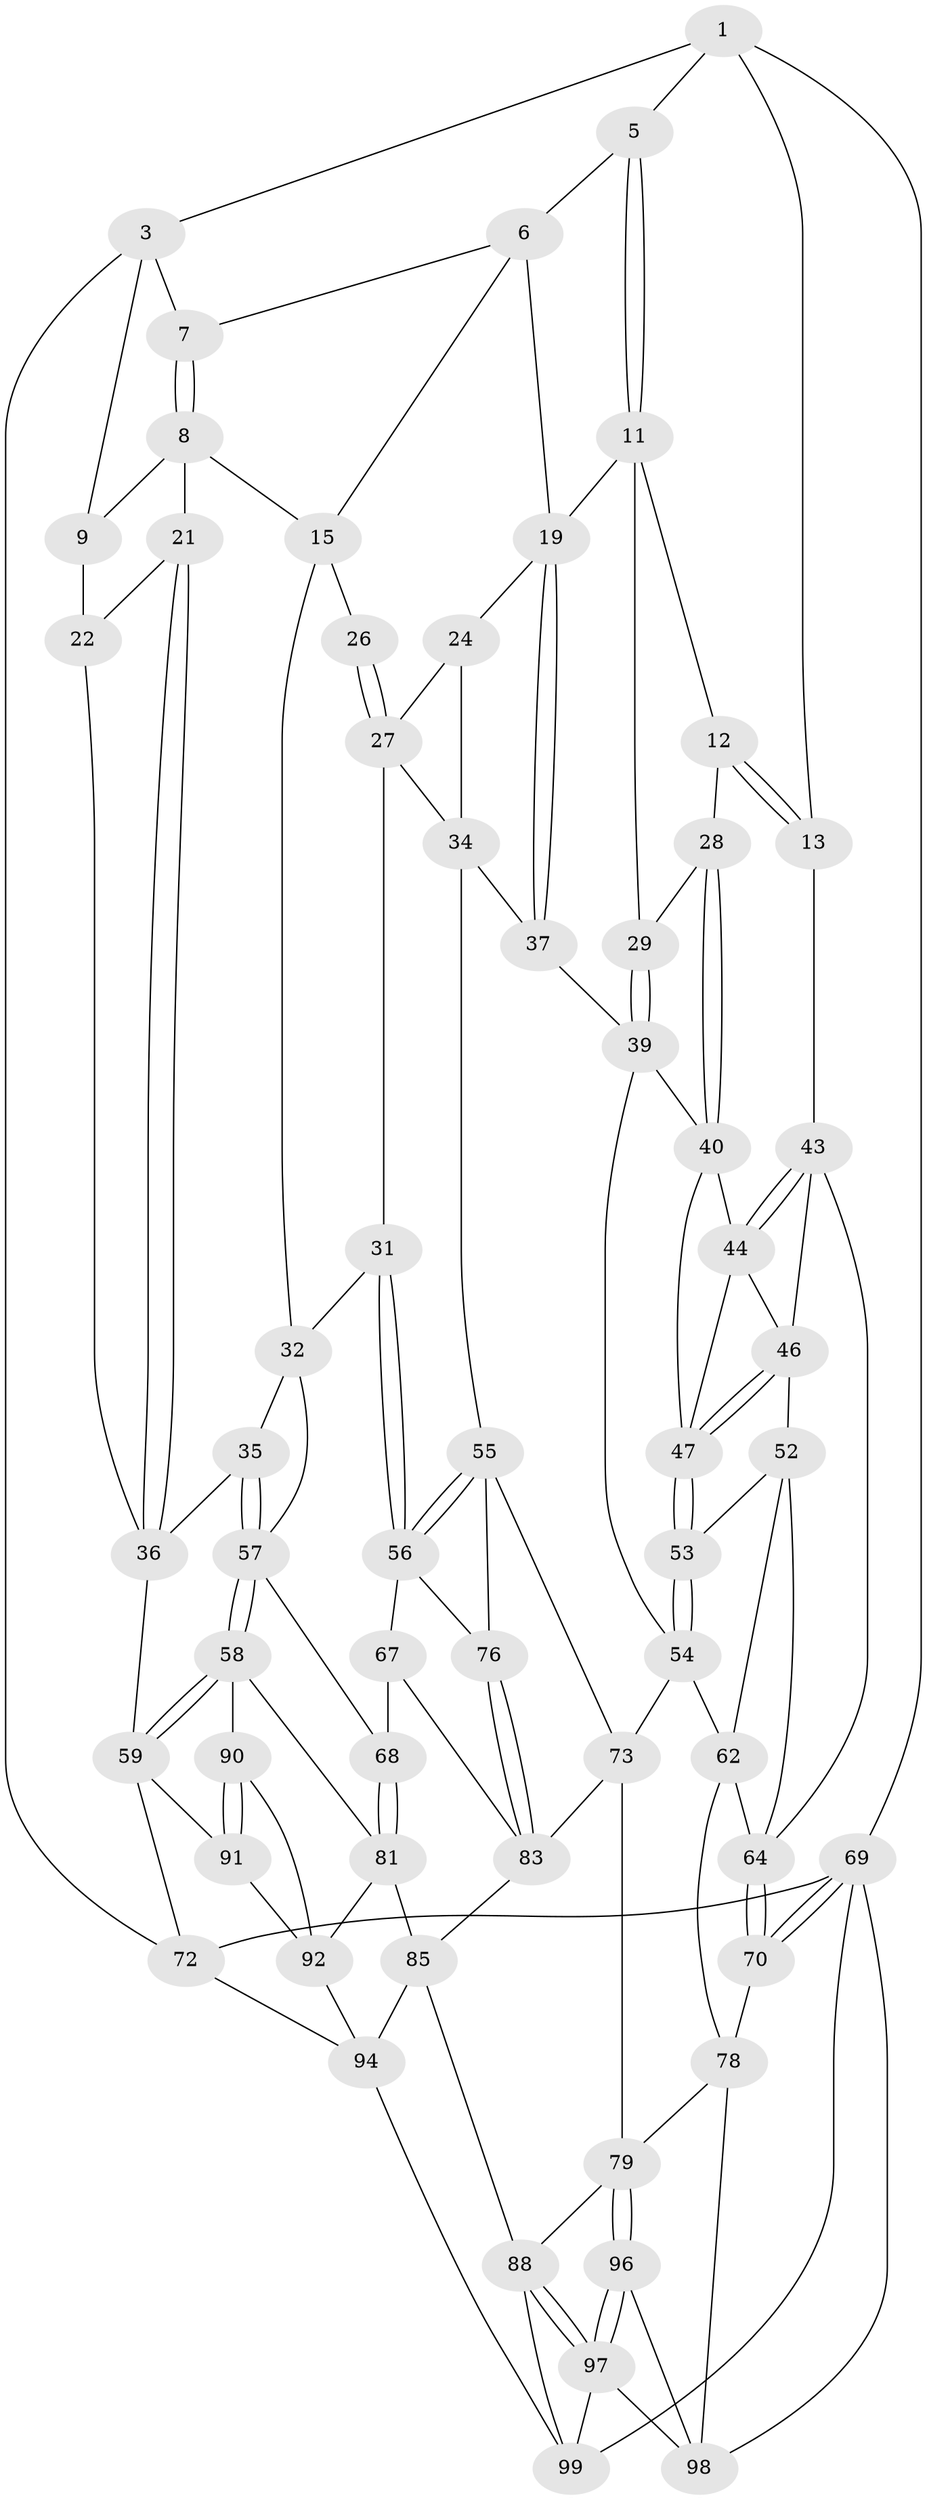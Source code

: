 // Generated by graph-tools (version 1.1) at 2025/52/02/27/25 19:52:44]
// undirected, 62 vertices, 138 edges
graph export_dot {
graph [start="1"]
  node [color=gray90,style=filled];
  1 [pos="+0.5643068549896211+0",super="+2"];
  3 [pos="+0+0",super="+4"];
  5 [pos="+0.5678006638353701+0.0012538191368236596"];
  6 [pos="+0.27507183515953526+0.05230286078827389",super="+14"];
  7 [pos="+0.23800718701790205+0.016346285733429295"];
  8 [pos="+0.16783124071863975+0.10451899725171115",super="+17"];
  9 [pos="+0.11665208993244242+0.11174054434289672",super="+10"];
  11 [pos="+0.5777745348102249+0.07307738200318888",super="+18"];
  12 [pos="+0.8056276306538825+0.08486262192729921"];
  13 [pos="+1+0"];
  15 [pos="+0.29089577862275157+0.1945531486211455",super="+16"];
  19 [pos="+0.5589301342024078+0.12447580875439568",super="+20"];
  21 [pos="+0.14260950193641517+0.24561347115152304"];
  22 [pos="+0.0832364626257568+0.19885700849785176",super="+23"];
  24 [pos="+0.3696766940235859+0.20533611955545994",super="+25"];
  26 [pos="+0.3081695804040525+0.20462907413014572"];
  27 [pos="+0.3406751067070369+0.241760531338626",super="+30"];
  28 [pos="+0.797490803698247+0.2168469217199037"];
  29 [pos="+0.7902117597808977+0.21932423058539363"];
  31 [pos="+0.32232232051057985+0.3514314403967823"];
  32 [pos="+0.30765333733540706+0.3476572788800817",super="+33"];
  34 [pos="+0.3945261039876228+0.3054938995260194",super="+38"];
  35 [pos="+0.19330891756391877+0.31389322073682263"];
  36 [pos="+0.14400273943161043+0.28202593380055235",super="+49"];
  37 [pos="+0.6209409698431569+0.3587171175554134"];
  39 [pos="+0.629046464989156+0.3607479110798797",super="+42"];
  40 [pos="+0.826986883793854+0.2349573860864572",super="+41"];
  43 [pos="+1+0",super="+51"];
  44 [pos="+0.9236310153624727+0.2283998596493099",super="+45"];
  46 [pos="+0.9295422491091122+0.2658748510005932",super="+50"];
  47 [pos="+0.8722519836188591+0.34530623946610717",super="+48"];
  52 [pos="+0.8957857975163318+0.37262631809332547",super="+61"];
  53 [pos="+0.8883913788717489+0.3641466357935956"];
  54 [pos="+0.7297599804099645+0.44254935238574866",super="+63"];
  55 [pos="+0.5401457348288863+0.4337256658841714",super="+75"];
  56 [pos="+0.34736158317928734+0.4228364066683718",super="+66"];
  57 [pos="+0.139408309398501+0.4999328342976671",super="+60"];
  58 [pos="+0.06773976321798603+0.5141039688838674",super="+82"];
  59 [pos="+0+0.5343152178642724",super="+71"];
  62 [pos="+0.7578130806525444+0.457208253104542",super="+77"];
  64 [pos="+1+0.5257337365396108",super="+65"];
  67 [pos="+0.27476508625833396+0.5491444271821236"];
  68 [pos="+0.2529520537221457+0.5519641793040406"];
  69 [pos="+1+1",super="+104"];
  70 [pos="+1+1"];
  72 [pos="+0+1"];
  73 [pos="+0.6580208795229066+0.6394096425471356",super="+74"];
  76 [pos="+0.4772929103870085+0.5377266786828656"];
  78 [pos="+0.852862330055064+0.6801062651170969",super="+93"];
  79 [pos="+0.7307325558424586+0.7301352128547625",super="+80"];
  81 [pos="+0.21908569340411316+0.6892164902623615",super="+87"];
  83 [pos="+0.4722121460434974+0.5739024935435517",super="+84"];
  85 [pos="+0.42492844070387176+0.7414382817619438",super="+86"];
  88 [pos="+0.5078285959834615+0.7597910429421468",super="+89"];
  90 [pos="+0.023635129879592452+0.7342506255675719"];
  91 [pos="+0+0.7200562651375508"];
  92 [pos="+0.16067272144957637+0.8080132809336453",super="+95"];
  94 [pos="+0.2317656634305951+1",super="+101"];
  96 [pos="+0.7332025509292475+0.8456915895736737"];
  97 [pos="+0.6535851070984087+0.972980371853958",super="+102"];
  98 [pos="+0.8668752745523065+0.9080969800598175",super="+103"];
  99 [pos="+0.4614140367000865+0.8678866485724107",super="+100"];
  1 -- 5;
  1 -- 13;
  1 -- 3;
  1 -- 69;
  3 -- 72;
  3 -- 7;
  3 -- 9;
  5 -- 6;
  5 -- 11;
  5 -- 11;
  6 -- 7;
  6 -- 15;
  6 -- 19;
  7 -- 8;
  7 -- 8;
  8 -- 9;
  8 -- 21;
  8 -- 15;
  9 -- 22 [weight=2];
  11 -- 12;
  11 -- 19;
  11 -- 29;
  12 -- 13;
  12 -- 13;
  12 -- 28;
  13 -- 43;
  15 -- 26;
  15 -- 32;
  19 -- 37;
  19 -- 37;
  19 -- 24;
  21 -- 22;
  21 -- 36;
  21 -- 36;
  22 -- 36;
  24 -- 27;
  24 -- 34;
  26 -- 27;
  26 -- 27;
  27 -- 34;
  27 -- 31;
  28 -- 29;
  28 -- 40;
  28 -- 40;
  29 -- 39;
  29 -- 39;
  31 -- 32;
  31 -- 56;
  31 -- 56;
  32 -- 57;
  32 -- 35;
  34 -- 37;
  34 -- 55;
  35 -- 36;
  35 -- 57;
  35 -- 57;
  36 -- 59;
  37 -- 39;
  39 -- 54;
  39 -- 40;
  40 -- 44;
  40 -- 47;
  43 -- 44;
  43 -- 44;
  43 -- 64;
  43 -- 46;
  44 -- 46;
  44 -- 47;
  46 -- 47;
  46 -- 47;
  46 -- 52;
  47 -- 53;
  47 -- 53;
  52 -- 53;
  52 -- 64;
  52 -- 62;
  53 -- 54;
  53 -- 54;
  54 -- 73;
  54 -- 62;
  55 -- 56;
  55 -- 56;
  55 -- 73;
  55 -- 76;
  56 -- 67;
  56 -- 76;
  57 -- 58;
  57 -- 58;
  57 -- 68;
  58 -- 59;
  58 -- 59;
  58 -- 81;
  58 -- 90;
  59 -- 72;
  59 -- 91;
  62 -- 64;
  62 -- 78;
  64 -- 70;
  64 -- 70;
  67 -- 68;
  67 -- 83;
  68 -- 81;
  68 -- 81;
  69 -- 70;
  69 -- 70;
  69 -- 72;
  69 -- 98;
  69 -- 99;
  70 -- 78;
  72 -- 94;
  73 -- 83;
  73 -- 79;
  76 -- 83;
  76 -- 83;
  78 -- 79;
  78 -- 98;
  79 -- 96;
  79 -- 96;
  79 -- 88;
  81 -- 92;
  81 -- 85;
  83 -- 85;
  85 -- 88;
  85 -- 94;
  88 -- 97;
  88 -- 97;
  88 -- 99;
  90 -- 91;
  90 -- 91;
  90 -- 92;
  91 -- 92;
  92 -- 94;
  94 -- 99;
  96 -- 97;
  96 -- 97;
  96 -- 98;
  97 -- 99;
  97 -- 98;
}
